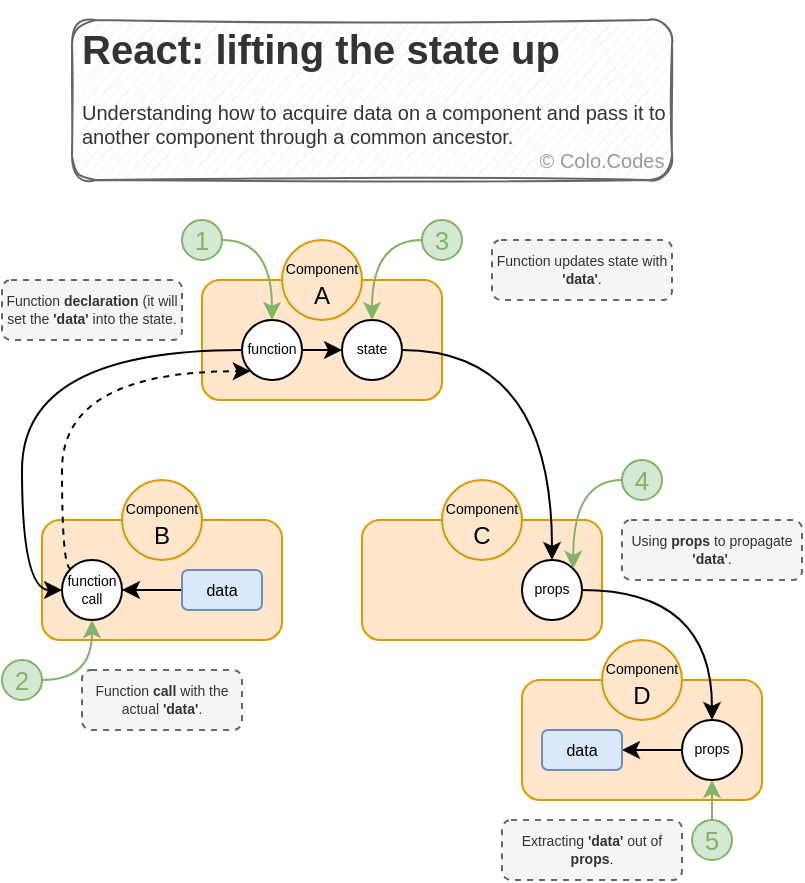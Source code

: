 <mxfile version="14.9.8" type="github">
  <diagram id="C5RBs43oDa-KdzZeNtuy" name="Page-1">
    <mxGraphModel dx="984" dy="553" grid="1" gridSize="10" guides="1" tooltips="1" connect="1" arrows="1" fold="1" page="1" pageScale="1" pageWidth="827" pageHeight="1169" math="0" shadow="0">
      <root>
        <mxCell id="WIyWlLk6GJQsqaUBKTNV-0" />
        <mxCell id="WIyWlLk6GJQsqaUBKTNV-1" parent="WIyWlLk6GJQsqaUBKTNV-0" />
        <mxCell id="hiNzM9MGv8O_3I57kdG2-53" value="" style="rounded=1;whiteSpace=wrap;html=1;fontSize=7;align=left;fillColor=#ffe6cc;strokeColor=#d79b00;" vertex="1" parent="WIyWlLk6GJQsqaUBKTNV-1">
          <mxGeometry x="360" y="350" width="120" height="60" as="geometry" />
        </mxCell>
        <mxCell id="hiNzM9MGv8O_3I57kdG2-46" value="" style="rounded=1;whiteSpace=wrap;html=1;fontSize=7;align=left;fillColor=#ffe6cc;strokeColor=#d79b00;" vertex="1" parent="WIyWlLk6GJQsqaUBKTNV-1">
          <mxGeometry x="200" y="150" width="120" height="60" as="geometry" />
        </mxCell>
        <mxCell id="hiNzM9MGv8O_3I57kdG2-49" value="" style="rounded=1;whiteSpace=wrap;html=1;fontSize=7;align=left;fillColor=#ffe6cc;strokeColor=#d79b00;" vertex="1" parent="WIyWlLk6GJQsqaUBKTNV-1">
          <mxGeometry x="280" y="270" width="120" height="60" as="geometry" />
        </mxCell>
        <mxCell id="hiNzM9MGv8O_3I57kdG2-48" value="" style="rounded=1;whiteSpace=wrap;html=1;fontSize=7;align=left;fillColor=#ffe6cc;strokeColor=#d79b00;" vertex="1" parent="WIyWlLk6GJQsqaUBKTNV-1">
          <mxGeometry x="120" y="270" width="120" height="60" as="geometry" />
        </mxCell>
        <mxCell id="hiNzM9MGv8O_3I57kdG2-33" style="edgeStyle=orthogonalEdgeStyle;curved=1;rounded=0;orthogonalLoop=1;jettySize=auto;html=1;exitX=0;exitY=0.5;exitDx=0;exitDy=0;entryX=1;entryY=0.5;entryDx=0;entryDy=0;fontSize=7;startArrow=none;startFill=0;" edge="1" parent="WIyWlLk6GJQsqaUBKTNV-1" source="hiNzM9MGv8O_3I57kdG2-9" target="hiNzM9MGv8O_3I57kdG2-31">
          <mxGeometry relative="1" as="geometry" />
        </mxCell>
        <mxCell id="hiNzM9MGv8O_3I57kdG2-9" value="data" style="rounded=1;whiteSpace=wrap;html=1;fontSize=8;fillColor=#dae8fc;strokeColor=#6C8EBF;" vertex="1" parent="WIyWlLk6GJQsqaUBKTNV-1">
          <mxGeometry x="190" y="295" width="40" height="20" as="geometry" />
        </mxCell>
        <mxCell id="hiNzM9MGv8O_3I57kdG2-12" value="&lt;span style=&quot;font-size: 7px&quot;&gt;Function &lt;b&gt;declaration&lt;/b&gt;&amp;nbsp;(it will set the &lt;b&gt;&#39;data&#39;&lt;/b&gt; into the state.&lt;/span&gt;" style="rounded=1;whiteSpace=wrap;html=1;fontSize=7;fillColor=#f5f5f5;strokeColor=#666666;fontColor=#333333;dashed=1;" vertex="1" parent="WIyWlLk6GJQsqaUBKTNV-1">
          <mxGeometry x="100" y="150" width="90" height="30" as="geometry" />
        </mxCell>
        <mxCell id="hiNzM9MGv8O_3I57kdG2-15" value="&lt;font style=&quot;font-size: 7px&quot;&gt;Component&lt;/font&gt;&lt;br&gt;B" style="ellipse;whiteSpace=wrap;html=1;aspect=fixed;fillColor=#ffe6cc;strokeColor=#d79b00;" vertex="1" parent="WIyWlLk6GJQsqaUBKTNV-1">
          <mxGeometry x="160" y="250" width="40" height="40" as="geometry" />
        </mxCell>
        <mxCell id="hiNzM9MGv8O_3I57kdG2-17" value="&lt;font style=&quot;font-size: 7px&quot;&gt;Component&lt;/font&gt;&lt;br&gt;C" style="ellipse;whiteSpace=wrap;html=1;aspect=fixed;fillColor=#ffe6cc;strokeColor=#d79b00;" vertex="1" parent="WIyWlLk6GJQsqaUBKTNV-1">
          <mxGeometry x="320" y="250" width="40" height="40" as="geometry" />
        </mxCell>
        <mxCell id="hiNzM9MGv8O_3I57kdG2-23" value="&lt;span style=&quot;font-size: 7px&quot;&gt;Function &lt;b&gt;call&lt;/b&gt;&amp;nbsp;with the actual &lt;b&gt;&#39;data&#39;&lt;/b&gt;.&lt;/span&gt;" style="rounded=1;whiteSpace=wrap;html=1;fontSize=7;dashed=1;fillColor=#f5f5f5;strokeColor=#666666;fontColor=#333333;" vertex="1" parent="WIyWlLk6GJQsqaUBKTNV-1">
          <mxGeometry x="140" y="345" width="80" height="30" as="geometry" />
        </mxCell>
        <mxCell id="hiNzM9MGv8O_3I57kdG2-61" style="edgeStyle=orthogonalEdgeStyle;curved=1;rounded=0;orthogonalLoop=1;jettySize=auto;html=1;exitX=0;exitY=0;exitDx=0;exitDy=0;entryX=0;entryY=1;entryDx=0;entryDy=0;fontSize=8;startArrow=none;startFill=0;dashed=1;" edge="1" parent="WIyWlLk6GJQsqaUBKTNV-1" source="hiNzM9MGv8O_3I57kdG2-31" target="hiNzM9MGv8O_3I57kdG2-27">
          <mxGeometry relative="1" as="geometry">
            <Array as="points">
              <mxPoint x="130" y="294" />
              <mxPoint x="130" y="196" />
            </Array>
          </mxGeometry>
        </mxCell>
        <mxCell id="hiNzM9MGv8O_3I57kdG2-31" value="function call" style="ellipse;whiteSpace=wrap;html=1;aspect=fixed;fontSize=7;align=center;" vertex="1" parent="WIyWlLk6GJQsqaUBKTNV-1">
          <mxGeometry x="130" y="290" width="30" height="30" as="geometry" />
        </mxCell>
        <mxCell id="hiNzM9MGv8O_3I57kdG2-34" value="&lt;span style=&quot;font-size: 7px&quot;&gt;Function updates state with &lt;b&gt;&#39;data&#39;&lt;/b&gt;.&lt;/span&gt;" style="rounded=1;whiteSpace=wrap;html=1;fontSize=7;fillColor=#f5f5f5;strokeColor=#666666;fontColor=#333333;dashed=1;" vertex="1" parent="WIyWlLk6GJQsqaUBKTNV-1">
          <mxGeometry x="345" y="130" width="90" height="30" as="geometry" />
        </mxCell>
        <mxCell id="hiNzM9MGv8O_3I57kdG2-35" value="&lt;span style=&quot;font-size: 7px&quot;&gt;Using &lt;b&gt;props&lt;/b&gt; to propagate &lt;b&gt;&#39;data&#39;&lt;/b&gt;.&lt;/span&gt;" style="rounded=1;whiteSpace=wrap;html=1;fontSize=7;fillColor=#f5f5f5;strokeColor=#666666;fontColor=#333333;dashed=1;" vertex="1" parent="WIyWlLk6GJQsqaUBKTNV-1">
          <mxGeometry x="410" y="270" width="90" height="30" as="geometry" />
        </mxCell>
        <mxCell id="hiNzM9MGv8O_3I57kdG2-36" value="&lt;span style=&quot;font-size: 7px&quot;&gt;Extracting &lt;b&gt;&#39;data&#39;&lt;/b&gt; out of &lt;b&gt;props&lt;/b&gt;.&lt;/span&gt;" style="rounded=1;whiteSpace=wrap;html=1;fontSize=7;fillColor=#f5f5f5;strokeColor=#666666;fontColor=#333333;dashed=1;" vertex="1" parent="WIyWlLk6GJQsqaUBKTNV-1">
          <mxGeometry x="350" y="420" width="90" height="30" as="geometry" />
        </mxCell>
        <mxCell id="hiNzM9MGv8O_3I57kdG2-0" value="&lt;font style=&quot;font-size: 7px&quot;&gt;Component&lt;/font&gt;&lt;br&gt;A" style="ellipse;whiteSpace=wrap;html=1;aspect=fixed;fillColor=#ffe6cc;strokeColor=#d79b00;" vertex="1" parent="WIyWlLk6GJQsqaUBKTNV-1">
          <mxGeometry x="240" y="130" width="40" height="40" as="geometry" />
        </mxCell>
        <mxCell id="hiNzM9MGv8O_3I57kdG2-60" style="edgeStyle=orthogonalEdgeStyle;curved=1;rounded=0;orthogonalLoop=1;jettySize=auto;html=1;exitX=0;exitY=0.5;exitDx=0;exitDy=0;entryX=0;entryY=0.5;entryDx=0;entryDy=0;fontSize=8;startArrow=none;startFill=0;" edge="1" parent="WIyWlLk6GJQsqaUBKTNV-1" source="hiNzM9MGv8O_3I57kdG2-27" target="hiNzM9MGv8O_3I57kdG2-31">
          <mxGeometry relative="1" as="geometry" />
        </mxCell>
        <mxCell id="hiNzM9MGv8O_3I57kdG2-62" style="edgeStyle=orthogonalEdgeStyle;curved=1;rounded=0;orthogonalLoop=1;jettySize=auto;html=1;exitX=1;exitY=0.5;exitDx=0;exitDy=0;entryX=0;entryY=0.5;entryDx=0;entryDy=0;fontSize=8;startArrow=none;startFill=0;" edge="1" parent="WIyWlLk6GJQsqaUBKTNV-1" source="hiNzM9MGv8O_3I57kdG2-27" target="hiNzM9MGv8O_3I57kdG2-30">
          <mxGeometry relative="1" as="geometry" />
        </mxCell>
        <mxCell id="hiNzM9MGv8O_3I57kdG2-27" value="function" style="ellipse;whiteSpace=wrap;html=1;aspect=fixed;fontSize=7;align=center;" vertex="1" parent="WIyWlLk6GJQsqaUBKTNV-1">
          <mxGeometry x="220" y="170" width="30" height="30" as="geometry" />
        </mxCell>
        <mxCell id="hiNzM9MGv8O_3I57kdG2-63" style="edgeStyle=orthogonalEdgeStyle;curved=1;rounded=0;orthogonalLoop=1;jettySize=auto;html=1;exitX=1;exitY=0.5;exitDx=0;exitDy=0;entryX=0.5;entryY=0;entryDx=0;entryDy=0;fontSize=8;startArrow=none;startFill=0;" edge="1" parent="WIyWlLk6GJQsqaUBKTNV-1" source="hiNzM9MGv8O_3I57kdG2-30" target="hiNzM9MGv8O_3I57kdG2-50">
          <mxGeometry relative="1" as="geometry" />
        </mxCell>
        <mxCell id="hiNzM9MGv8O_3I57kdG2-30" value="state" style="ellipse;whiteSpace=wrap;html=1;aspect=fixed;fontSize=7;align=center;" vertex="1" parent="WIyWlLk6GJQsqaUBKTNV-1">
          <mxGeometry x="270" y="170" width="30" height="30" as="geometry" />
        </mxCell>
        <mxCell id="hiNzM9MGv8O_3I57kdG2-64" style="edgeStyle=orthogonalEdgeStyle;curved=1;rounded=0;orthogonalLoop=1;jettySize=auto;html=1;exitX=1;exitY=0.5;exitDx=0;exitDy=0;entryX=0.5;entryY=0;entryDx=0;entryDy=0;fontSize=8;startArrow=none;startFill=0;" edge="1" parent="WIyWlLk6GJQsqaUBKTNV-1" source="hiNzM9MGv8O_3I57kdG2-50" target="hiNzM9MGv8O_3I57kdG2-54">
          <mxGeometry relative="1" as="geometry" />
        </mxCell>
        <mxCell id="hiNzM9MGv8O_3I57kdG2-50" value="props" style="ellipse;whiteSpace=wrap;html=1;aspect=fixed;fontSize=7;align=center;" vertex="1" parent="WIyWlLk6GJQsqaUBKTNV-1">
          <mxGeometry x="360" y="290" width="30" height="30" as="geometry" />
        </mxCell>
        <mxCell id="hiNzM9MGv8O_3I57kdG2-57" style="edgeStyle=orthogonalEdgeStyle;curved=1;rounded=0;orthogonalLoop=1;jettySize=auto;html=1;exitX=0;exitY=0.5;exitDx=0;exitDy=0;entryX=1;entryY=0.5;entryDx=0;entryDy=0;fontSize=7;startArrow=none;startFill=0;" edge="1" parent="WIyWlLk6GJQsqaUBKTNV-1" source="hiNzM9MGv8O_3I57kdG2-54" target="hiNzM9MGv8O_3I57kdG2-56">
          <mxGeometry relative="1" as="geometry" />
        </mxCell>
        <mxCell id="hiNzM9MGv8O_3I57kdG2-54" value="props" style="ellipse;whiteSpace=wrap;html=1;aspect=fixed;fontSize=7;align=center;" vertex="1" parent="WIyWlLk6GJQsqaUBKTNV-1">
          <mxGeometry x="440" y="370" width="30" height="30" as="geometry" />
        </mxCell>
        <mxCell id="hiNzM9MGv8O_3I57kdG2-56" value="data" style="rounded=1;whiteSpace=wrap;html=1;fontSize=8;fillColor=#dae8fc;strokeColor=#6c8ebf;" vertex="1" parent="WIyWlLk6GJQsqaUBKTNV-1">
          <mxGeometry x="370" y="375" width="40" height="20" as="geometry" />
        </mxCell>
        <mxCell id="hiNzM9MGv8O_3I57kdG2-16" value="&lt;font style=&quot;font-size: 7px&quot;&gt;Component&lt;/font&gt;&lt;br&gt;D" style="ellipse;whiteSpace=wrap;html=1;aspect=fixed;fillColor=#ffe6cc;strokeColor=#d79b00;" vertex="1" parent="WIyWlLk6GJQsqaUBKTNV-1">
          <mxGeometry x="400" y="330" width="40" height="40" as="geometry" />
        </mxCell>
        <mxCell id="hiNzM9MGv8O_3I57kdG2-70" style="edgeStyle=orthogonalEdgeStyle;curved=1;rounded=0;orthogonalLoop=1;jettySize=auto;html=1;exitX=1;exitY=0.5;exitDx=0;exitDy=0;entryX=0.5;entryY=0;entryDx=0;entryDy=0;fontSize=13;fontColor=#82B366;startArrow=none;startFill=0;strokeColor=#82B366;" edge="1" parent="WIyWlLk6GJQsqaUBKTNV-1" source="hiNzM9MGv8O_3I57kdG2-65" target="hiNzM9MGv8O_3I57kdG2-27">
          <mxGeometry relative="1" as="geometry" />
        </mxCell>
        <mxCell id="hiNzM9MGv8O_3I57kdG2-65" value="1" style="ellipse;whiteSpace=wrap;html=1;aspect=fixed;fontSize=13;align=center;fillColor=#d5e8d4;strokeColor=#82b366;fontColor=#82B366;" vertex="1" parent="WIyWlLk6GJQsqaUBKTNV-1">
          <mxGeometry x="190" y="120" width="20" height="20" as="geometry" />
        </mxCell>
        <mxCell id="hiNzM9MGv8O_3I57kdG2-71" style="edgeStyle=orthogonalEdgeStyle;curved=1;rounded=0;orthogonalLoop=1;jettySize=auto;html=1;exitX=1;exitY=0.5;exitDx=0;exitDy=0;entryX=0.5;entryY=1;entryDx=0;entryDy=0;fontSize=13;fontColor=#82B366;startArrow=none;startFill=0;strokeColor=#82B366;" edge="1" parent="WIyWlLk6GJQsqaUBKTNV-1" source="hiNzM9MGv8O_3I57kdG2-66" target="hiNzM9MGv8O_3I57kdG2-31">
          <mxGeometry relative="1" as="geometry" />
        </mxCell>
        <mxCell id="hiNzM9MGv8O_3I57kdG2-66" value="2" style="ellipse;whiteSpace=wrap;html=1;aspect=fixed;fontSize=13;align=center;fillColor=#d5e8d4;strokeColor=#82b366;fontColor=#82B366;" vertex="1" parent="WIyWlLk6GJQsqaUBKTNV-1">
          <mxGeometry x="100" y="340" width="20" height="20" as="geometry" />
        </mxCell>
        <mxCell id="hiNzM9MGv8O_3I57kdG2-72" style="edgeStyle=orthogonalEdgeStyle;curved=1;rounded=0;orthogonalLoop=1;jettySize=auto;html=1;exitX=0;exitY=0.5;exitDx=0;exitDy=0;entryX=0.5;entryY=0;entryDx=0;entryDy=0;fontSize=13;fontColor=#82B366;startArrow=none;startFill=0;strokeColor=#82B366;" edge="1" parent="WIyWlLk6GJQsqaUBKTNV-1" source="hiNzM9MGv8O_3I57kdG2-67" target="hiNzM9MGv8O_3I57kdG2-30">
          <mxGeometry relative="1" as="geometry" />
        </mxCell>
        <mxCell id="hiNzM9MGv8O_3I57kdG2-67" value="3" style="ellipse;whiteSpace=wrap;html=1;aspect=fixed;fontSize=13;align=center;fillColor=#d5e8d4;strokeColor=#82b366;fontColor=#82B366;" vertex="1" parent="WIyWlLk6GJQsqaUBKTNV-1">
          <mxGeometry x="310" y="120" width="20" height="20" as="geometry" />
        </mxCell>
        <mxCell id="hiNzM9MGv8O_3I57kdG2-74" style="edgeStyle=orthogonalEdgeStyle;curved=1;rounded=0;orthogonalLoop=1;jettySize=auto;html=1;exitX=0;exitY=0.5;exitDx=0;exitDy=0;entryX=1;entryY=0;entryDx=0;entryDy=0;fontSize=13;fontColor=#82B366;startArrow=none;startFill=0;strokeColor=#82B366;" edge="1" parent="WIyWlLk6GJQsqaUBKTNV-1" source="hiNzM9MGv8O_3I57kdG2-68" target="hiNzM9MGv8O_3I57kdG2-50">
          <mxGeometry relative="1" as="geometry" />
        </mxCell>
        <mxCell id="hiNzM9MGv8O_3I57kdG2-68" value="4" style="ellipse;whiteSpace=wrap;html=1;aspect=fixed;fontSize=13;align=center;fillColor=#d5e8d4;strokeColor=#82b366;fontColor=#82B366;" vertex="1" parent="WIyWlLk6GJQsqaUBKTNV-1">
          <mxGeometry x="410" y="240" width="20" height="20" as="geometry" />
        </mxCell>
        <mxCell id="hiNzM9MGv8O_3I57kdG2-75" style="edgeStyle=orthogonalEdgeStyle;curved=1;rounded=0;orthogonalLoop=1;jettySize=auto;html=1;exitX=0.5;exitY=0;exitDx=0;exitDy=0;entryX=0.5;entryY=1;entryDx=0;entryDy=0;fontSize=13;fontColor=#82B366;startArrow=none;startFill=0;strokeColor=#82B366;" edge="1" parent="WIyWlLk6GJQsqaUBKTNV-1" source="hiNzM9MGv8O_3I57kdG2-69" target="hiNzM9MGv8O_3I57kdG2-54">
          <mxGeometry relative="1" as="geometry" />
        </mxCell>
        <mxCell id="hiNzM9MGv8O_3I57kdG2-69" value="5" style="ellipse;whiteSpace=wrap;html=1;aspect=fixed;fontSize=13;align=center;fillColor=#d5e8d4;strokeColor=#82b366;fontColor=#82B366;" vertex="1" parent="WIyWlLk6GJQsqaUBKTNV-1">
          <mxGeometry x="445" y="420" width="20" height="20" as="geometry" />
        </mxCell>
        <mxCell id="hiNzM9MGv8O_3I57kdG2-79" value="&lt;h1&gt;React: lifting the state up&lt;/h1&gt;&lt;p&gt;Understanding how to acquire data on a component and pass it to another component through a common ancestor.&lt;/p&gt;" style="text;html=1;spacing=5;spacingTop=-20;whiteSpace=wrap;overflow=hidden;rounded=1;fontSize=10;align=left;fillColor=#f5f5f5;strokeColor=#666666;fontColor=#333333;glass=0;sketch=1;shadow=0;" vertex="1" parent="WIyWlLk6GJQsqaUBKTNV-1">
          <mxGeometry x="135" y="20" width="300" height="80" as="geometry" />
        </mxCell>
        <mxCell id="hiNzM9MGv8O_3I57kdG2-78" value="© Colo.Codes" style="text;html=1;strokeColor=none;fillColor=none;align=center;verticalAlign=middle;whiteSpace=wrap;rounded=0;fontSize=10;fontColor=#999999;" vertex="1" parent="WIyWlLk6GJQsqaUBKTNV-1">
          <mxGeometry x="365" y="80" width="70" height="20" as="geometry" />
        </mxCell>
      </root>
    </mxGraphModel>
  </diagram>
</mxfile>
